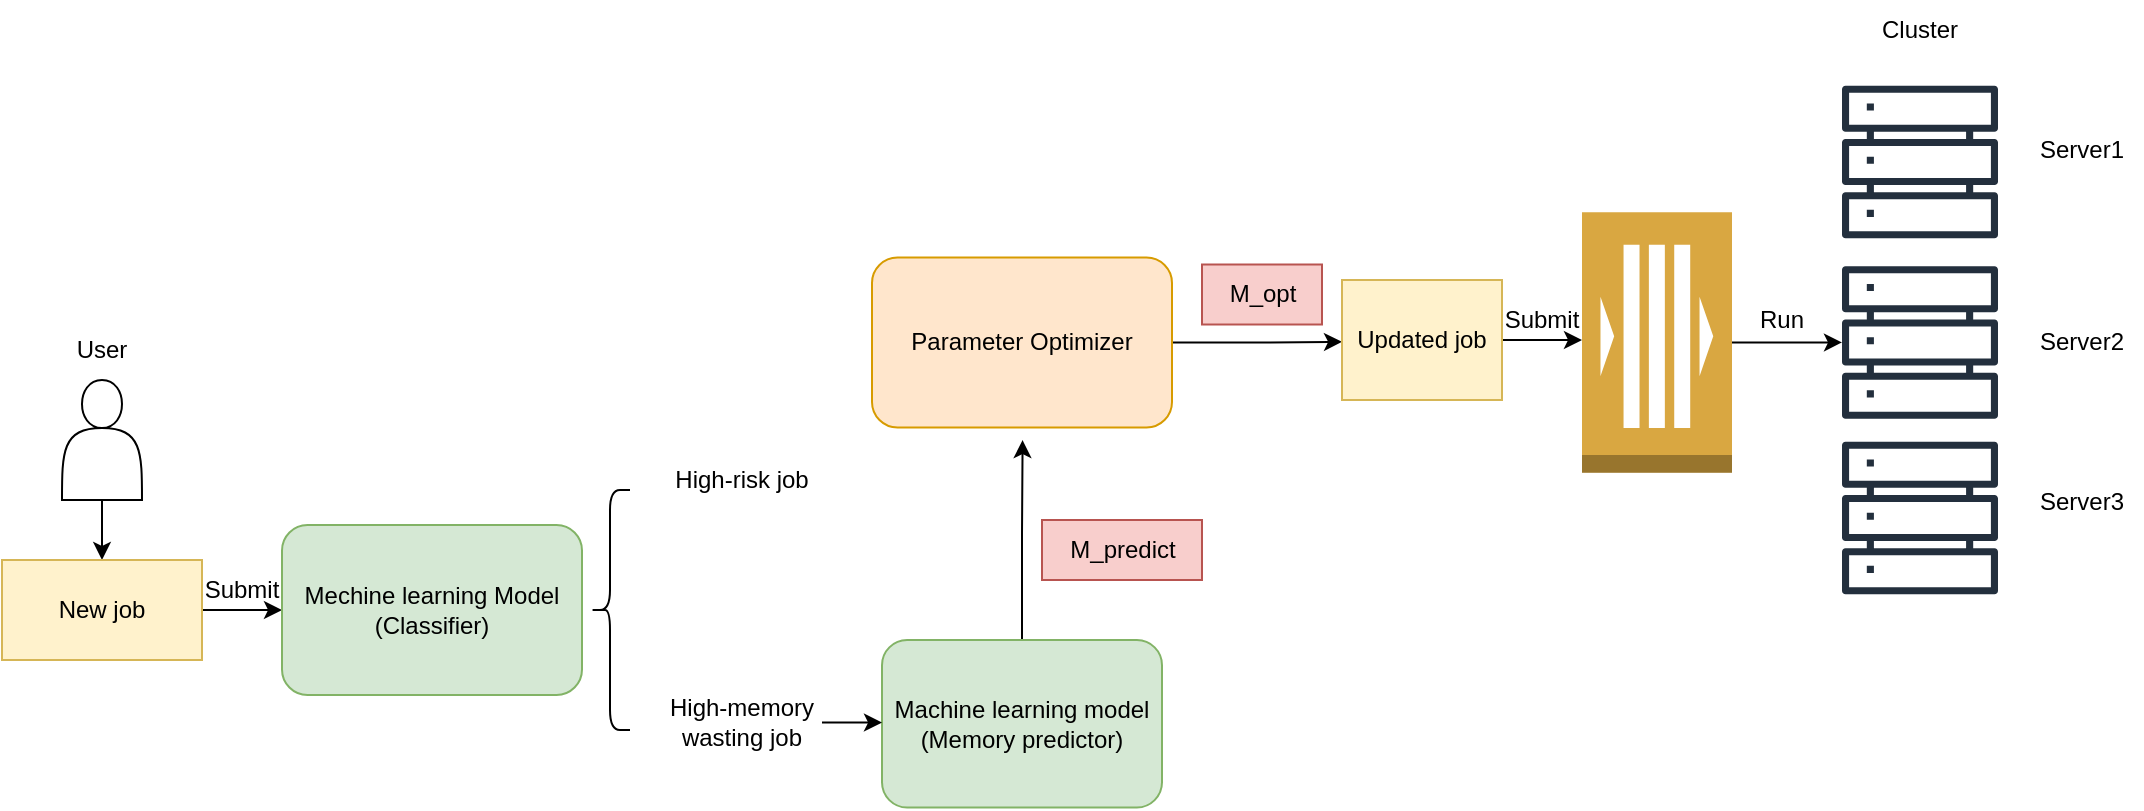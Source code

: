 <mxfile version="21.3.7" type="github">
  <diagram name="Page-1" id="IzTWVS_Bo0rTdDvOQD--">
    <mxGraphModel dx="1468" dy="2117" grid="1" gridSize="10" guides="1" tooltips="1" connect="1" arrows="1" fold="1" page="1" pageScale="1" pageWidth="827" pageHeight="1169" math="0" shadow="0">
      <root>
        <mxCell id="0" />
        <mxCell id="1" parent="0" />
        <mxCell id="rFBi2EnudZ66NpDX6svE-12" style="edgeStyle=orthogonalEdgeStyle;rounded=0;orthogonalLoop=1;jettySize=auto;html=1;exitX=0.5;exitY=1;exitDx=0;exitDy=0;entryX=0.5;entryY=0;entryDx=0;entryDy=0;" edge="1" parent="1" source="rFBi2EnudZ66NpDX6svE-1" target="rFBi2EnudZ66NpDX6svE-2">
          <mxGeometry relative="1" as="geometry" />
        </mxCell>
        <mxCell id="rFBi2EnudZ66NpDX6svE-1" value="" style="shape=actor;whiteSpace=wrap;html=1;" vertex="1" parent="1">
          <mxGeometry x="130" y="150" width="40" height="60" as="geometry" />
        </mxCell>
        <mxCell id="rFBi2EnudZ66NpDX6svE-13" style="edgeStyle=orthogonalEdgeStyle;rounded=0;orthogonalLoop=1;jettySize=auto;html=1;exitX=1;exitY=0.5;exitDx=0;exitDy=0;" edge="1" parent="1" source="rFBi2EnudZ66NpDX6svE-2">
          <mxGeometry relative="1" as="geometry">
            <mxPoint x="240" y="265" as="targetPoint" />
          </mxGeometry>
        </mxCell>
        <mxCell id="rFBi2EnudZ66NpDX6svE-2" value="New job" style="rounded=0;whiteSpace=wrap;html=1;fillColor=#fff2cc;strokeColor=#d6b656;" vertex="1" parent="1">
          <mxGeometry x="100" y="240" width="100" height="50" as="geometry" />
        </mxCell>
        <mxCell id="rFBi2EnudZ66NpDX6svE-3" value="Mechine learning Model&lt;br&gt;(Classifier)" style="rounded=1;whiteSpace=wrap;html=1;fillColor=#d5e8d4;strokeColor=#82b366;" vertex="1" parent="1">
          <mxGeometry x="240" y="222.5" width="150" height="85" as="geometry" />
        </mxCell>
        <mxCell id="rFBi2EnudZ66NpDX6svE-44" style="edgeStyle=orthogonalEdgeStyle;rounded=0;orthogonalLoop=1;jettySize=auto;html=1;exitX=0.5;exitY=0;exitDx=0;exitDy=0;entryX=0.502;entryY=1.074;entryDx=0;entryDy=0;entryPerimeter=0;" edge="1" parent="1" source="rFBi2EnudZ66NpDX6svE-6" target="rFBi2EnudZ66NpDX6svE-14">
          <mxGeometry relative="1" as="geometry" />
        </mxCell>
        <mxCell id="rFBi2EnudZ66NpDX6svE-6" value="Machine learning model&lt;br&gt;(Memory predictor)" style="rounded=1;whiteSpace=wrap;html=1;fillColor=#d5e8d4;strokeColor=#82b366;" vertex="1" parent="1">
          <mxGeometry x="540" y="280" width="140" height="83.75" as="geometry" />
        </mxCell>
        <mxCell id="rFBi2EnudZ66NpDX6svE-8" value="" style="shape=curlyBracket;whiteSpace=wrap;html=1;rounded=1;labelPosition=left;verticalLabelPosition=middle;align=right;verticalAlign=middle;" vertex="1" parent="1">
          <mxGeometry x="394" y="205" width="20" height="120" as="geometry" />
        </mxCell>
        <UserObject label="High-risk job" placeholders="1" name="Variable" id="rFBi2EnudZ66NpDX6svE-9">
          <mxCell style="text;html=1;strokeColor=none;fillColor=none;align=center;verticalAlign=middle;whiteSpace=wrap;overflow=hidden;" vertex="1" parent="1">
            <mxGeometry x="430" y="190" width="80" height="20" as="geometry" />
          </mxCell>
        </UserObject>
        <mxCell id="rFBi2EnudZ66NpDX6svE-11" style="edgeStyle=orthogonalEdgeStyle;rounded=0;orthogonalLoop=1;jettySize=auto;html=1;exitX=1;exitY=0.5;exitDx=0;exitDy=0;entryX=0;entryY=0.5;entryDx=0;entryDy=0;" edge="1" parent="1" source="rFBi2EnudZ66NpDX6svE-10" target="rFBi2EnudZ66NpDX6svE-6">
          <mxGeometry relative="1" as="geometry" />
        </mxCell>
        <UserObject label="High-memory wasting job" placeholders="1" name="Variable" id="rFBi2EnudZ66NpDX6svE-10">
          <mxCell style="text;html=1;strokeColor=none;fillColor=none;align=center;verticalAlign=middle;whiteSpace=wrap;overflow=hidden;" vertex="1" parent="1">
            <mxGeometry x="430" y="290" width="80" height="62.5" as="geometry" />
          </mxCell>
        </UserObject>
        <mxCell id="rFBi2EnudZ66NpDX6svE-18" style="edgeStyle=orthogonalEdgeStyle;rounded=0;orthogonalLoop=1;jettySize=auto;html=1;exitX=1;exitY=0.5;exitDx=0;exitDy=0;" edge="1" parent="1" source="rFBi2EnudZ66NpDX6svE-14">
          <mxGeometry relative="1" as="geometry">
            <mxPoint x="770" y="130.882" as="targetPoint" />
          </mxGeometry>
        </mxCell>
        <mxCell id="rFBi2EnudZ66NpDX6svE-14" value="Parameter Optimizer" style="rounded=1;whiteSpace=wrap;html=1;fillColor=#ffe6cc;strokeColor=#d79b00;" vertex="1" parent="1">
          <mxGeometry x="535" y="88.75" width="150" height="85" as="geometry" />
        </mxCell>
        <mxCell id="rFBi2EnudZ66NpDX6svE-16" value="M_predict" style="text;html=1;align=center;verticalAlign=middle;resizable=0;points=[];autosize=1;strokeColor=#b85450;fillColor=#f8cecc;" vertex="1" parent="1">
          <mxGeometry x="620" y="220" width="80" height="30" as="geometry" />
        </mxCell>
        <mxCell id="rFBi2EnudZ66NpDX6svE-19" value="M_opt" style="text;html=1;align=center;verticalAlign=middle;resizable=0;points=[];autosize=1;strokeColor=#b85450;fillColor=#f8cecc;" vertex="1" parent="1">
          <mxGeometry x="700" y="92.25" width="60" height="30" as="geometry" />
        </mxCell>
        <mxCell id="rFBi2EnudZ66NpDX6svE-36" style="edgeStyle=orthogonalEdgeStyle;rounded=0;orthogonalLoop=1;jettySize=auto;html=1;exitX=1;exitY=0.5;exitDx=0;exitDy=0;" edge="1" parent="1" source="rFBi2EnudZ66NpDX6svE-20">
          <mxGeometry relative="1" as="geometry">
            <mxPoint x="890" y="130.02" as="targetPoint" />
          </mxGeometry>
        </mxCell>
        <mxCell id="rFBi2EnudZ66NpDX6svE-20" value="Updated job" style="rounded=0;whiteSpace=wrap;html=1;fillColor=#fff2cc;strokeColor=#d6b656;" vertex="1" parent="1">
          <mxGeometry x="770" y="100" width="80" height="60" as="geometry" />
        </mxCell>
        <mxCell id="rFBi2EnudZ66NpDX6svE-34" style="edgeStyle=orthogonalEdgeStyle;rounded=0;orthogonalLoop=1;jettySize=auto;html=1;exitX=1;exitY=0.5;exitDx=0;exitDy=0;exitPerimeter=0;" edge="1" parent="1" source="rFBi2EnudZ66NpDX6svE-22" target="rFBi2EnudZ66NpDX6svE-24">
          <mxGeometry relative="1" as="geometry" />
        </mxCell>
        <mxCell id="rFBi2EnudZ66NpDX6svE-22" value="" style="outlineConnect=0;dashed=0;verticalLabelPosition=bottom;verticalAlign=top;align=center;html=1;shape=mxgraph.aws3.queue;fillColor=#D9A741;gradientColor=none;" vertex="1" parent="1">
          <mxGeometry x="890" y="66.13" width="75" height="130.25" as="geometry" />
        </mxCell>
        <mxCell id="rFBi2EnudZ66NpDX6svE-23" value="" style="sketch=0;outlineConnect=0;fontColor=#232F3E;gradientColor=none;fillColor=#232F3D;strokeColor=none;dashed=0;verticalLabelPosition=bottom;verticalAlign=top;align=center;html=1;fontSize=12;fontStyle=0;aspect=fixed;pointerEvents=1;shape=mxgraph.aws4.servers;" vertex="1" parent="1">
          <mxGeometry x="1020" y="2" width="78" height="78" as="geometry" />
        </mxCell>
        <mxCell id="rFBi2EnudZ66NpDX6svE-24" value="" style="sketch=0;outlineConnect=0;fontColor=#232F3E;gradientColor=none;fillColor=#232F3D;strokeColor=none;dashed=0;verticalLabelPosition=bottom;verticalAlign=top;align=center;html=1;fontSize=12;fontStyle=0;aspect=fixed;pointerEvents=1;shape=mxgraph.aws4.servers;" vertex="1" parent="1">
          <mxGeometry x="1020" y="92.25" width="78" height="78" as="geometry" />
        </mxCell>
        <mxCell id="rFBi2EnudZ66NpDX6svE-25" value="" style="sketch=0;outlineConnect=0;fontColor=#232F3E;gradientColor=none;fillColor=#232F3D;strokeColor=none;dashed=0;verticalLabelPosition=bottom;verticalAlign=top;align=center;html=1;fontSize=12;fontStyle=0;aspect=fixed;pointerEvents=1;shape=mxgraph.aws4.servers;" vertex="1" parent="1">
          <mxGeometry x="1020" y="180" width="78" height="78" as="geometry" />
        </mxCell>
        <mxCell id="rFBi2EnudZ66NpDX6svE-29" value="Submit" style="text;html=1;strokeColor=none;fillColor=none;align=center;verticalAlign=middle;whiteSpace=wrap;rounded=0;" vertex="1" parent="1">
          <mxGeometry x="840" y="105" width="60" height="30" as="geometry" />
        </mxCell>
        <mxCell id="rFBi2EnudZ66NpDX6svE-37" value="Submit" style="text;html=1;strokeColor=none;fillColor=none;align=center;verticalAlign=middle;whiteSpace=wrap;rounded=0;" vertex="1" parent="1">
          <mxGeometry x="190" y="240" width="60" height="30" as="geometry" />
        </mxCell>
        <mxCell id="rFBi2EnudZ66NpDX6svE-38" value="Run" style="text;html=1;strokeColor=none;fillColor=none;align=center;verticalAlign=middle;whiteSpace=wrap;rounded=0;" vertex="1" parent="1">
          <mxGeometry x="960" y="105" width="60" height="30" as="geometry" />
        </mxCell>
        <mxCell id="rFBi2EnudZ66NpDX6svE-39" value="Cluster" style="text;html=1;strokeColor=none;fillColor=none;align=center;verticalAlign=middle;whiteSpace=wrap;rounded=0;strokeWidth=5;" vertex="1" parent="1">
          <mxGeometry x="1029" y="-40" width="60" height="30" as="geometry" />
        </mxCell>
        <mxCell id="rFBi2EnudZ66NpDX6svE-40" value="Server1" style="text;html=1;strokeColor=none;fillColor=none;align=center;verticalAlign=middle;whiteSpace=wrap;rounded=0;strokeWidth=5;" vertex="1" parent="1">
          <mxGeometry x="1110" y="20" width="60" height="30" as="geometry" />
        </mxCell>
        <mxCell id="rFBi2EnudZ66NpDX6svE-41" value="Server2" style="text;html=1;strokeColor=none;fillColor=none;align=center;verticalAlign=middle;whiteSpace=wrap;rounded=0;strokeWidth=5;" vertex="1" parent="1">
          <mxGeometry x="1110" y="116.25" width="60" height="30" as="geometry" />
        </mxCell>
        <mxCell id="rFBi2EnudZ66NpDX6svE-42" value="Server3" style="text;html=1;strokeColor=none;fillColor=none;align=center;verticalAlign=middle;whiteSpace=wrap;rounded=0;strokeWidth=5;" vertex="1" parent="1">
          <mxGeometry x="1110" y="196.38" width="60" height="30" as="geometry" />
        </mxCell>
        <mxCell id="rFBi2EnudZ66NpDX6svE-43" value="User" style="text;html=1;strokeColor=none;fillColor=none;align=center;verticalAlign=middle;whiteSpace=wrap;rounded=0;" vertex="1" parent="1">
          <mxGeometry x="120" y="120" width="60" height="30" as="geometry" />
        </mxCell>
      </root>
    </mxGraphModel>
  </diagram>
</mxfile>
